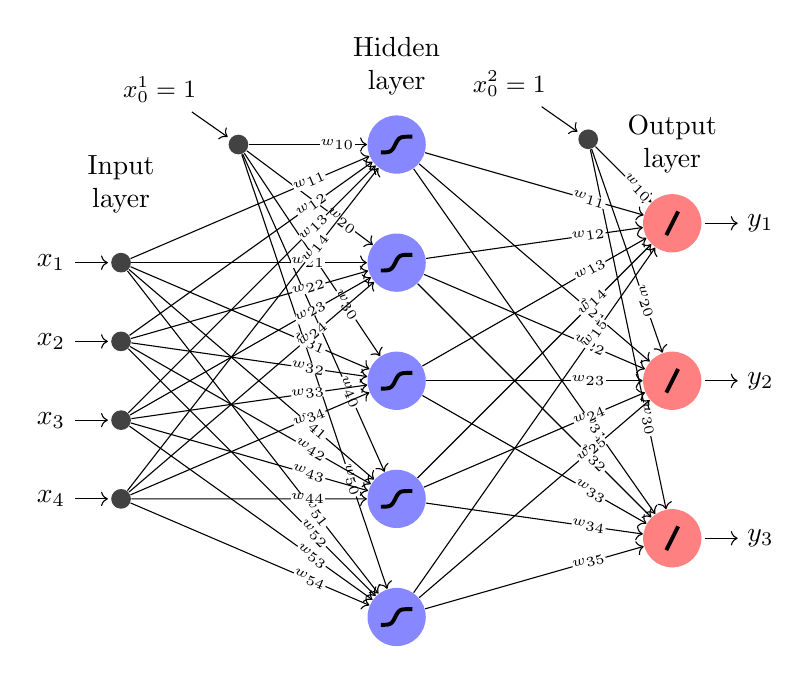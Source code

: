 \def\layersep{3.5cm}
%\sffamily

\newsavebox\logitbox
\savebox\logitbox{\draw[color=black,scale=0.2,line width=0.5mm] plot[mark=none, samples=50, domain=-8:8,] ({\x/8},{2/(2+exp(-\x))-0.5});;}

\newsavebox\linearbox
\savebox\linearbox{\draw[color=black,scale=0.15,line width=0.5mm] plot[mark=none,samples=2,domain=-3:3,] ({\x/6},{\x/3 - 0.0});;}

\tikzstyle{every pin edge}=[<-,shorten <=1pt]
\tikzstyle{neuron}=[circle,fill=black!25,minimum size=0.74cm,inner sep=0pt]
\tikzstyle{input neuron}=[neuron, fill=black!74, minimum size=0.25cm];
\tikzstyle{output neuron}=[neuron, fill=red!50];
\tikzstyle{hidden neuron}=[neuron, fill=blue!47];
\tikzstyle{annot} = [text width=4em, text centered]

% Draw the input layer nodes
\foreach \name / \y in {1,...,4}
% This is the same as writing \foreach \name / \y in {1/1,2/2,3/3,4/4}
    \node[input neuron, pin=left:$x_{\y}$] (I-\name) at (0,-\y) {};

% Draw the hidden layer nodes
\foreach \name / \y in {1,...,5}
    \path[yshift=2.0cm] node[hidden neuron] (H-\name) at (\layersep,-1.5*\y cm) {\usebox\logitbox};

\node[input neuron] (I-0) [left=1.5cm of H-1,pin=north west:{\small${x^1_0=1}$}] {};

% Draw the output layer nodes
\foreach \name / \y in {1,...,3}
    \path[yshift=1.5cm, xshift=\layersep] node[output neuron,pin={[pin edge={->}]right:$y_\y$}] (O-\name) at (\layersep,-2.0*\y cm) {\usebox\linearbox};

% Draw the output layer node
%\node[output neuron, pin={[pin edge={->}]right:Output}, right of=H-3] (O) {};

\node[input neuron] (H-0) [above left=1cm of O-1,pin=north west:{\small${x^2_0=1}$}] {};

% Connect every node in the input layer with every node in the
% hidden layer.
\foreach \source in {0,...,4}
    \foreach \dest in {1,...,5}
        \path [->] (I-\source) edge node [sloped,near end,fill=white!98,inner sep=0pt] {\tiny $w_{\dest\source}$} (H-\dest);

\foreach \source in {0,...,5}
    \foreach \dest in {1,...,3}
        \path [->] (H-\source) edge node [sloped,near end,fill=white!98,inner sep=0pt] {\tiny $w_{\dest\source}$} (O-\dest);

% Connect every node in the hidden layer with the output layer
% \foreach \source in {1,...,5}
%    \path (H-\source) edge (O);

% Annotate the layers
\node[annot,above of=H-1] (hl) {Hidden layer};
\node[annot,above of=I-1] {Input layer};
\node[annot,above of=O-1] {Output layer};
